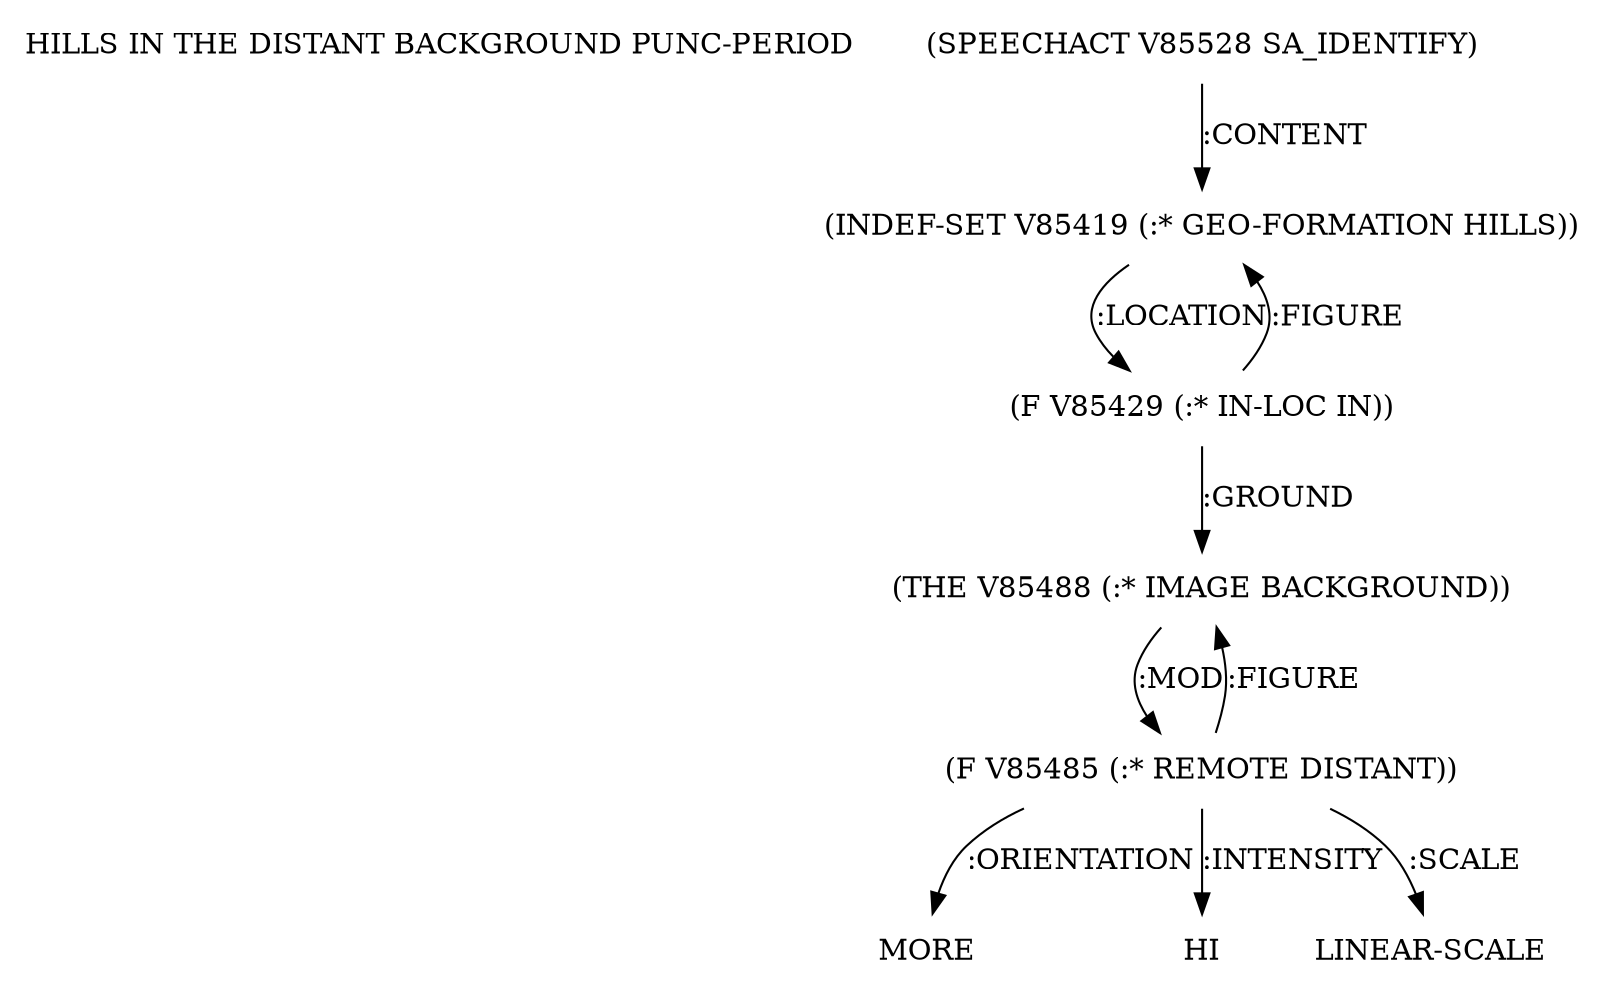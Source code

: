 digraph Terms {
  node [shape=none]
  "HILLS IN THE DISTANT BACKGROUND PUNC-PERIOD"
  "V85528" [label="(SPEECHACT V85528 SA_IDENTIFY)"]
  "V85528" -> "V85419" [label=":CONTENT"]
  "V85419" [label="(INDEF-SET V85419 (:* GEO-FORMATION HILLS))"]
  "V85419" -> "V85429" [label=":LOCATION"]
  "V85429" [label="(F V85429 (:* IN-LOC IN))"]
  "V85429" -> "V85488" [label=":GROUND"]
  "V85429" -> "V85419" [label=":FIGURE"]
  "V85488" [label="(THE V85488 (:* IMAGE BACKGROUND))"]
  "V85488" -> "V85485" [label=":MOD"]
  "V85485" [label="(F V85485 (:* REMOTE DISTANT))"]
  "V85485" -> "NT85832" [label=":ORIENTATION"]
  "NT85832" [label="MORE"]
  "V85485" -> "NT85833" [label=":INTENSITY"]
  "NT85833" [label="HI"]
  "V85485" -> "V85488" [label=":FIGURE"]
  "V85485" -> "NT85834" [label=":SCALE"]
  "NT85834" [label="LINEAR-SCALE"]
}
